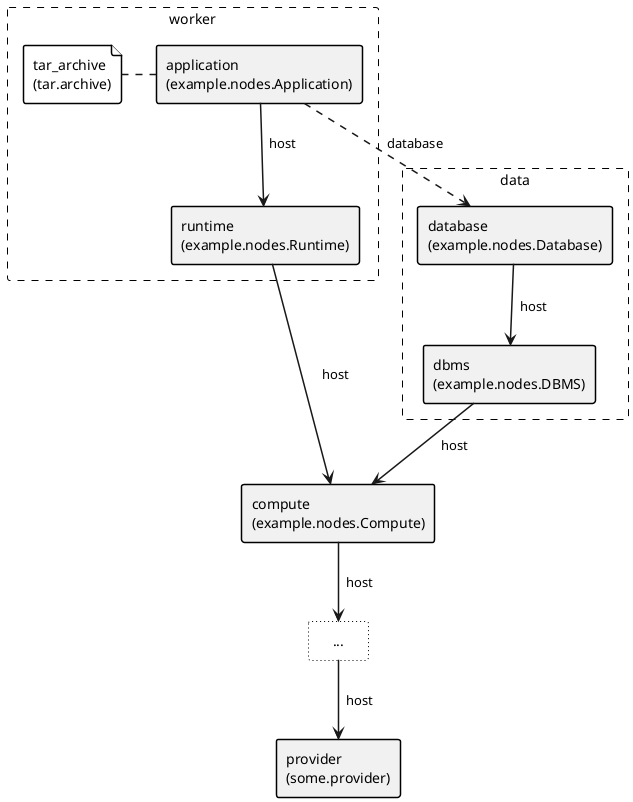 @startuml
skinparam defaultFontName SansSerif
skinparam componentStyle rectangle
skinparam backgroundColor transparent
skinparam ArrowThickness 1.5

skinparam file {
    BorderColor black
    BorderThickness 1.5
    BackgroundColor white
}

skinparam interface {
    BorderColor black
    BorderThickness 1.5
}

skinparam rectangle {
    BorderColor black
    BorderThickness 1.5
    FontStyle normal
}


rectangle "worker" #line.dashed {
rectangle "application\n(example.nodes.Application)" as node_application
url of node_application is [[ https://vintner.opentosca.org ]]
file "tar_archive\n(tar.archive)" as artifact_tar_archive_0_node_application
url of artifact_tar_archive_0_node_application is [[ https://vintner.opentosca.org ]]
artifact_tar_archive_0_node_application . node_application

rectangle "runtime\n(example.nodes.Runtime)" as node_runtime

}
rectangle "data" #line.dashed {
rectangle "database\n(example.nodes.Database)" as node_database

rectangle "dbms\n(example.nodes.DBMS)" as node_dbms

}

rectangle "compute\n(example.nodes.Compute)" as node_compute

rectangle "    ...    " as node_hosting #white;line.dotted

rectangle "provider\n(some.provider)" as node_provider


node_application --> node_runtime : "  host"
node_application ..> node_database : "  database"
node_runtime --> node_compute : "  host"
node_database --> node_dbms : "  host"
node_dbms --> node_compute : "  host"
node_compute --> node_hosting : "  host"
node_hosting --> node_provider : "  host"

@enduml